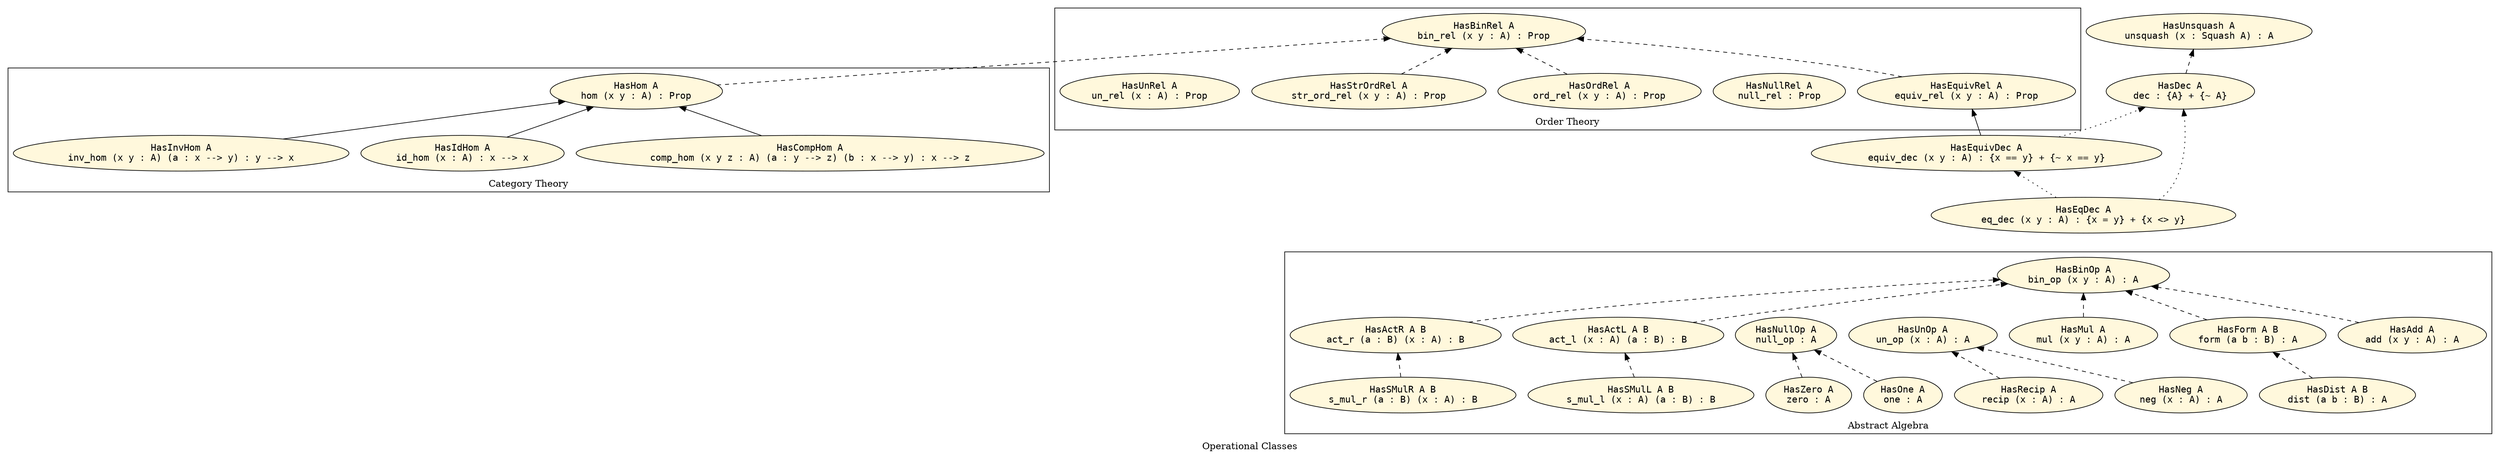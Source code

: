 digraph Has {
  label = "Operational Classes"
  rankdir = BT

  node [fontname = monospace, style = filled, fillcolor = cornsilk]

  HasDec [label = "\N A\ndec : {A} + {~ A}"]
  HasEqDec [label = "\N A\neq_dec (x y : A) : {x = y} + {x <> y}"]
  HasEquivDec [label = "\N A\nequiv_dec (x y : A) : {x == y} + {~ x == y}"]
  HasUnsquash [label = "\N A\nunsquash (x : Squash A) : A"]

  subgraph cluster_order_theory_classes {
    label = "Order Theory"

    HasBinRel [label = "\N A\nbin_rel (x y : A) : Prop"]
    HasEquivRel [label = "\N A\nequiv_rel (x y : A) : Prop"]
    HasNullRel [label = "\N A\nnull_rel : Prop"]
    HasOrdRel [label = "\N A\nord_rel (x y : A) : Prop"]
    HasStrOrdRel [label = "\N A\nstr_ord_rel (x y : A) : Prop"]
    HasUnRel [label = "\N A\nun_rel (x : A) : Prop"]
  }

  subgraph cluster_abstract_algebra_classes {
    label = "Abstract Algebra"

    HasActL [label = "\N A B\nact_l (x : A) (a : B) : B"]
    HasActR [label = "\N A B\nact_r (a : B) (x : A) : B"]
    HasAdd [label = "\N A\nadd (x y : A) : A"]
    HasBinOp [label = "\N A\nbin_op (x y : A) : A"]
    HasDist [label = "\N A B\ndist (a b : B) : A"]
    HasForm [label = "\N A B\nform (a b : B) : A"]
    HasMul [label = "\N A\nmul (x y : A) : A"]
    HasNeg [label = "\N A\nneg (x : A) : A"]
    HasNullOp [label = "\N A\nnull_op : A"]
    HasOne [label = "\N A\none : A"]
    HasRecip [label = "\N A\nrecip (x : A) : A"]
    HasSMulL [label = "\N A B\ns_mul_l (x : A) (a : B) : B"]
    HasSMulR [label = "\N A B\ns_mul_r (a : B) (x : A) : B"]
    HasUnOp [label = "\N A\nun_op (x : A) : A"]
    HasZero [label = "\N A\nzero : A"]
  }

  subgraph cluster_category_theory_classes {
    label = "Category Theory"

    HasCompHom [label = "\N A\ncomp_hom (x y z : A) (a : y --> z) (b : x --> y) : x --> z"]
    HasHom [label = "\N A\nhom (x y : A) : Prop"]
    HasIdHom [label = "\N A\nid_hom (x : A) : x --> x"]
    HasInvHom [label = "\N A\ninv_hom (x y : A) (a : x --> y) : y --> x"]
  }

  node [style = dashed]

  // Constraints

  edge [style = solid]

  HasCompHom -> HasHom
  HasEquivDec -> HasEquivRel
  HasIdHom -> HasHom
  HasInvHom -> HasHom

  // Subclasses

  edge [style = dashed]

  HasActL -> HasBinOp
  HasActR -> HasBinOp
  HasAdd -> HasBinOp
  HasDec -> HasUnsquash
  HasDist -> HasForm
  HasEquivRel -> HasBinRel
  HasForm -> HasBinOp
  HasHom -> HasBinRel
  HasMul -> HasBinOp
  HasNeg -> HasUnOp
  HasOne -> HasNullOp
  HasOrdRel -> HasBinRel
  HasRecip -> HasUnOp
  HasSMulL -> HasActL
  HasSMulR -> HasActR
  HasStrOrdRel -> HasBinRel
  HasZero -> HasNullOp

  // Specializations

  edge [style = dotted]

  HasEqDec -> HasDec
  HasEqDec -> HasEquivDec
  HasEquivDec -> HasDec

  HasBinOp -> HasEqDec [style = invis]
}
